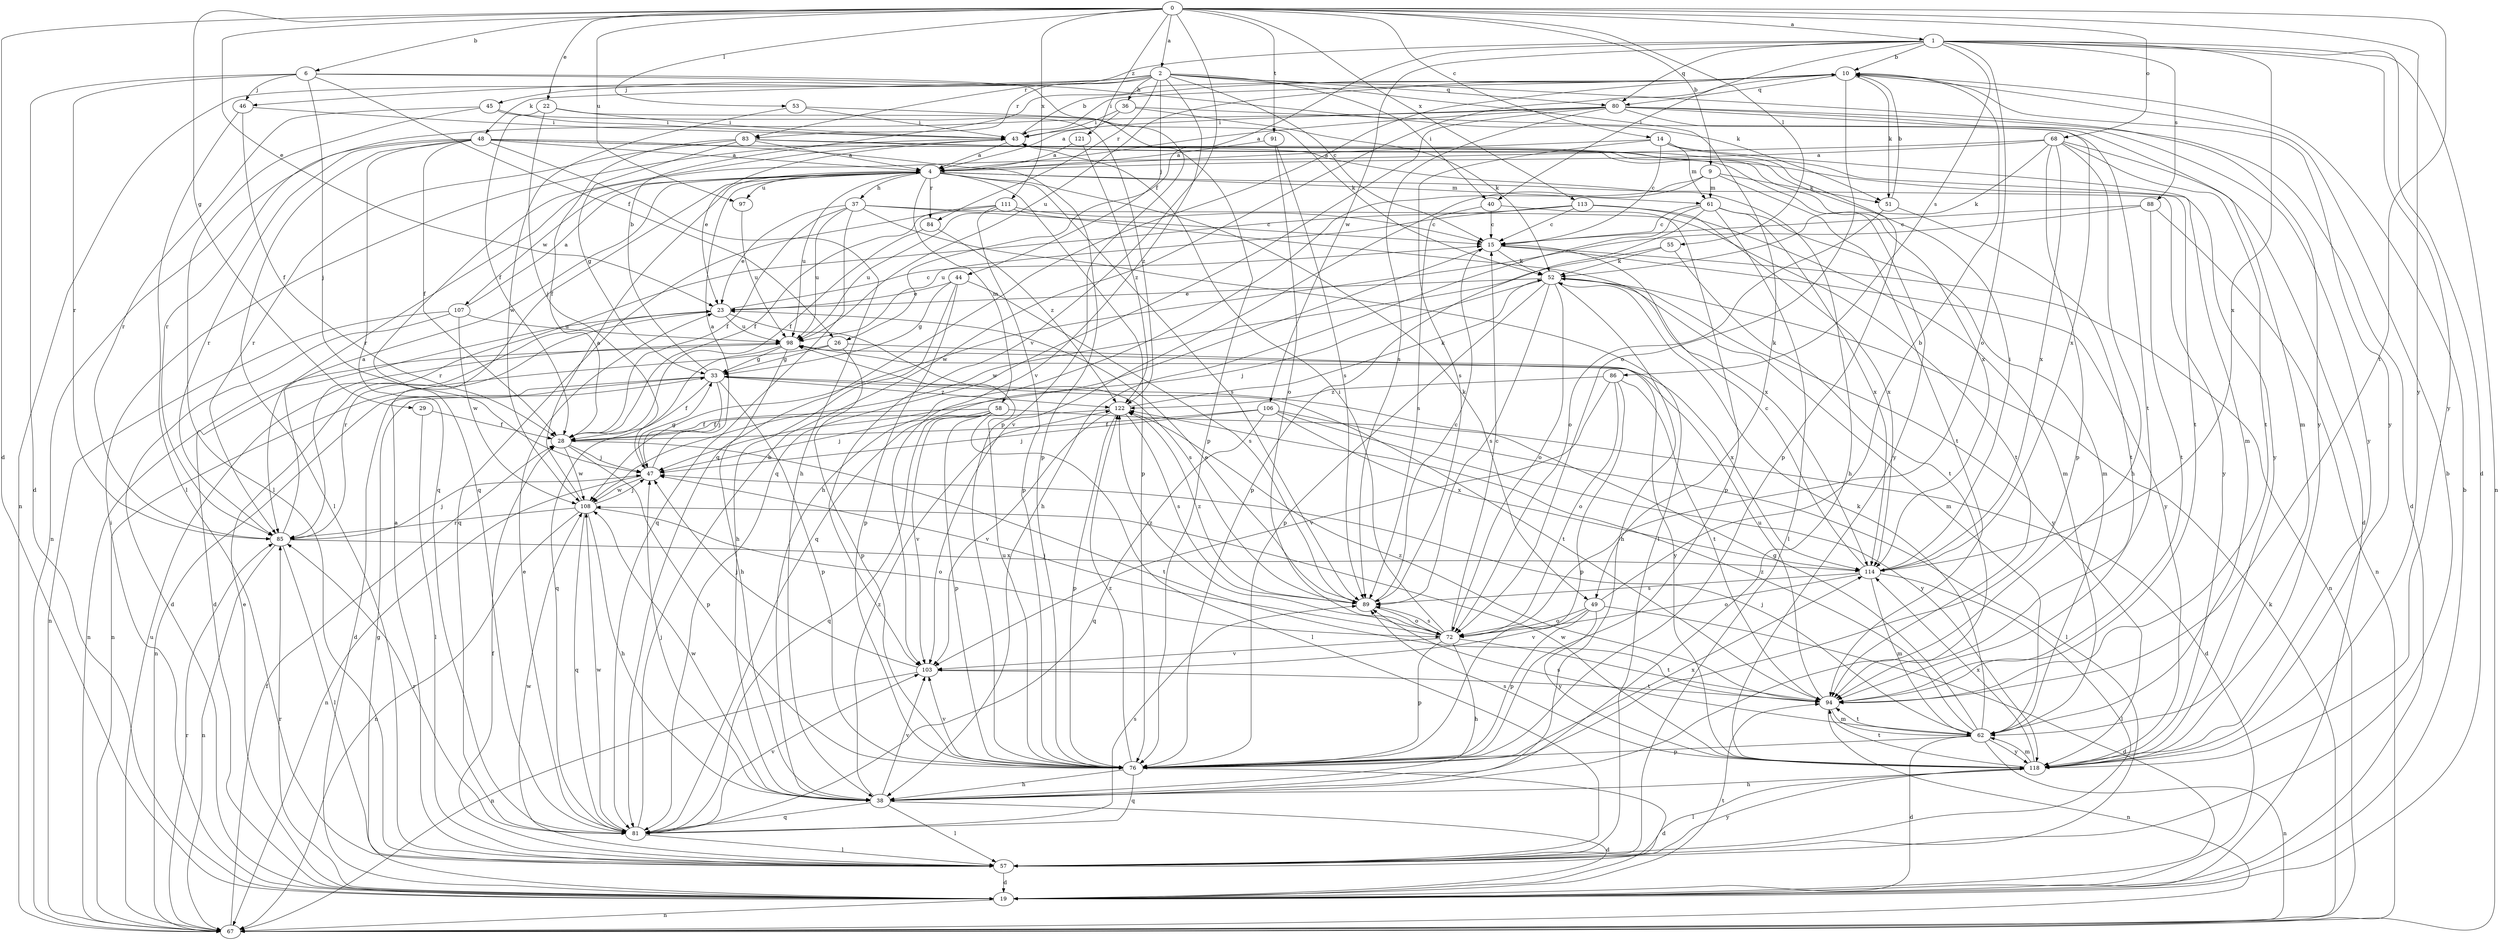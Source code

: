 strict digraph  {
0;
1;
2;
4;
6;
9;
10;
14;
15;
19;
22;
23;
26;
28;
29;
33;
36;
37;
38;
40;
43;
44;
45;
46;
47;
48;
49;
51;
52;
53;
55;
57;
58;
61;
62;
67;
68;
72;
76;
80;
81;
83;
84;
85;
86;
88;
89;
91;
94;
97;
98;
103;
106;
107;
108;
111;
113;
114;
118;
121;
122;
0 -> 1  [label=a];
0 -> 2  [label=a];
0 -> 6  [label=b];
0 -> 9  [label=b];
0 -> 14  [label=c];
0 -> 19  [label=d];
0 -> 22  [label=e];
0 -> 23  [label=e];
0 -> 29  [label=g];
0 -> 53  [label=l];
0 -> 55  [label=l];
0 -> 68  [label=o];
0 -> 91  [label=t];
0 -> 94  [label=t];
0 -> 97  [label=u];
0 -> 103  [label=v];
0 -> 111  [label=x];
0 -> 113  [label=x];
0 -> 118  [label=y];
0 -> 121  [label=z];
1 -> 10  [label=b];
1 -> 19  [label=d];
1 -> 26  [label=f];
1 -> 40  [label=i];
1 -> 67  [label=n];
1 -> 72  [label=o];
1 -> 80  [label=q];
1 -> 83  [label=r];
1 -> 86  [label=s];
1 -> 88  [label=s];
1 -> 106  [label=w];
1 -> 114  [label=x];
1 -> 118  [label=y];
2 -> 15  [label=c];
2 -> 36  [label=h];
2 -> 40  [label=i];
2 -> 44  [label=j];
2 -> 45  [label=j];
2 -> 46  [label=j];
2 -> 48  [label=k];
2 -> 49  [label=k];
2 -> 67  [label=n];
2 -> 80  [label=q];
2 -> 83  [label=r];
2 -> 84  [label=r];
2 -> 103  [label=v];
2 -> 118  [label=y];
4 -> 37  [label=h];
4 -> 49  [label=k];
4 -> 58  [label=m];
4 -> 61  [label=m];
4 -> 76  [label=p];
4 -> 84  [label=r];
4 -> 89  [label=s];
4 -> 97  [label=u];
4 -> 98  [label=u];
4 -> 107  [label=w];
4 -> 118  [label=y];
6 -> 19  [label=d];
6 -> 26  [label=f];
6 -> 46  [label=j];
6 -> 47  [label=j];
6 -> 51  [label=k];
6 -> 76  [label=p];
6 -> 85  [label=r];
9 -> 38  [label=h];
9 -> 51  [label=k];
9 -> 61  [label=m];
9 -> 94  [label=t];
9 -> 103  [label=v];
10 -> 43  [label=i];
10 -> 51  [label=k];
10 -> 72  [label=o];
10 -> 80  [label=q];
10 -> 81  [label=q];
10 -> 98  [label=u];
10 -> 118  [label=y];
14 -> 4  [label=a];
14 -> 15  [label=c];
14 -> 61  [label=m];
14 -> 62  [label=m];
14 -> 76  [label=p];
14 -> 89  [label=s];
15 -> 52  [label=k];
15 -> 67  [label=n];
15 -> 81  [label=q];
15 -> 118  [label=y];
19 -> 10  [label=b];
19 -> 23  [label=e];
19 -> 33  [label=g];
19 -> 43  [label=i];
19 -> 67  [label=n];
19 -> 85  [label=r];
19 -> 94  [label=t];
22 -> 28  [label=f];
22 -> 43  [label=i];
22 -> 47  [label=j];
22 -> 52  [label=k];
23 -> 15  [label=c];
23 -> 19  [label=d];
23 -> 85  [label=r];
23 -> 89  [label=s];
23 -> 98  [label=u];
26 -> 33  [label=g];
26 -> 67  [label=n];
26 -> 76  [label=p];
26 -> 118  [label=y];
28 -> 47  [label=j];
28 -> 76  [label=p];
28 -> 94  [label=t];
28 -> 108  [label=w];
29 -> 28  [label=f];
29 -> 57  [label=l];
33 -> 10  [label=b];
33 -> 19  [label=d];
33 -> 28  [label=f];
33 -> 47  [label=j];
33 -> 67  [label=n];
33 -> 76  [label=p];
33 -> 94  [label=t];
33 -> 122  [label=z];
36 -> 4  [label=a];
36 -> 43  [label=i];
36 -> 52  [label=k];
36 -> 94  [label=t];
37 -> 15  [label=c];
37 -> 23  [label=e];
37 -> 28  [label=f];
37 -> 57  [label=l];
37 -> 81  [label=q];
37 -> 94  [label=t];
37 -> 98  [label=u];
38 -> 19  [label=d];
38 -> 47  [label=j];
38 -> 57  [label=l];
38 -> 81  [label=q];
38 -> 103  [label=v];
38 -> 108  [label=w];
38 -> 122  [label=z];
40 -> 15  [label=c];
40 -> 76  [label=p];
40 -> 89  [label=s];
43 -> 4  [label=a];
43 -> 10  [label=b];
43 -> 23  [label=e];
43 -> 81  [label=q];
43 -> 118  [label=y];
44 -> 23  [label=e];
44 -> 33  [label=g];
44 -> 38  [label=h];
44 -> 76  [label=p];
44 -> 89  [label=s];
45 -> 43  [label=i];
45 -> 57  [label=l];
45 -> 85  [label=r];
45 -> 122  [label=z];
46 -> 28  [label=f];
46 -> 43  [label=i];
46 -> 57  [label=l];
47 -> 4  [label=a];
47 -> 33  [label=g];
47 -> 67  [label=n];
47 -> 108  [label=w];
48 -> 4  [label=a];
48 -> 28  [label=f];
48 -> 38  [label=h];
48 -> 57  [label=l];
48 -> 67  [label=n];
48 -> 76  [label=p];
48 -> 81  [label=q];
48 -> 85  [label=r];
48 -> 114  [label=x];
48 -> 118  [label=y];
49 -> 10  [label=b];
49 -> 19  [label=d];
49 -> 72  [label=o];
49 -> 76  [label=p];
49 -> 103  [label=v];
49 -> 118  [label=y];
51 -> 10  [label=b];
51 -> 72  [label=o];
51 -> 94  [label=t];
52 -> 23  [label=e];
52 -> 38  [label=h];
52 -> 47  [label=j];
52 -> 62  [label=m];
52 -> 72  [label=o];
52 -> 76  [label=p];
52 -> 89  [label=s];
52 -> 118  [label=y];
53 -> 43  [label=i];
53 -> 76  [label=p];
53 -> 108  [label=w];
55 -> 52  [label=k];
55 -> 94  [label=t];
55 -> 108  [label=w];
57 -> 4  [label=a];
57 -> 10  [label=b];
57 -> 19  [label=d];
57 -> 28  [label=f];
57 -> 108  [label=w];
57 -> 118  [label=y];
58 -> 19  [label=d];
58 -> 28  [label=f];
58 -> 47  [label=j];
58 -> 57  [label=l];
58 -> 76  [label=p];
58 -> 81  [label=q];
58 -> 103  [label=v];
61 -> 15  [label=c];
61 -> 38  [label=h];
61 -> 57  [label=l];
61 -> 62  [label=m];
61 -> 76  [label=p];
61 -> 114  [label=x];
62 -> 19  [label=d];
62 -> 33  [label=g];
62 -> 47  [label=j];
62 -> 52  [label=k];
62 -> 67  [label=n];
62 -> 76  [label=p];
62 -> 89  [label=s];
62 -> 94  [label=t];
62 -> 118  [label=y];
62 -> 122  [label=z];
67 -> 28  [label=f];
67 -> 52  [label=k];
67 -> 85  [label=r];
67 -> 98  [label=u];
68 -> 4  [label=a];
68 -> 19  [label=d];
68 -> 38  [label=h];
68 -> 52  [label=k];
68 -> 76  [label=p];
68 -> 85  [label=r];
68 -> 94  [label=t];
68 -> 114  [label=x];
72 -> 15  [label=c];
72 -> 38  [label=h];
72 -> 43  [label=i];
72 -> 47  [label=j];
72 -> 76  [label=p];
72 -> 89  [label=s];
72 -> 94  [label=t];
72 -> 103  [label=v];
72 -> 122  [label=z];
76 -> 19  [label=d];
76 -> 38  [label=h];
76 -> 81  [label=q];
76 -> 98  [label=u];
76 -> 103  [label=v];
76 -> 114  [label=x];
76 -> 122  [label=z];
80 -> 4  [label=a];
80 -> 19  [label=d];
80 -> 43  [label=i];
80 -> 62  [label=m];
80 -> 81  [label=q];
80 -> 85  [label=r];
80 -> 89  [label=s];
80 -> 114  [label=x];
80 -> 118  [label=y];
81 -> 10  [label=b];
81 -> 23  [label=e];
81 -> 57  [label=l];
81 -> 85  [label=r];
81 -> 89  [label=s];
81 -> 103  [label=v];
81 -> 108  [label=w];
83 -> 4  [label=a];
83 -> 28  [label=f];
83 -> 33  [label=g];
83 -> 38  [label=h];
83 -> 85  [label=r];
83 -> 94  [label=t];
84 -> 28  [label=f];
84 -> 122  [label=z];
85 -> 4  [label=a];
85 -> 47  [label=j];
85 -> 57  [label=l];
85 -> 67  [label=n];
85 -> 114  [label=x];
86 -> 72  [label=o];
86 -> 76  [label=p];
86 -> 94  [label=t];
86 -> 103  [label=v];
86 -> 122  [label=z];
88 -> 15  [label=c];
88 -> 67  [label=n];
88 -> 94  [label=t];
88 -> 108  [label=w];
89 -> 15  [label=c];
89 -> 23  [label=e];
89 -> 72  [label=o];
89 -> 122  [label=z];
91 -> 4  [label=a];
91 -> 72  [label=o];
91 -> 89  [label=s];
94 -> 62  [label=m];
94 -> 67  [label=n];
94 -> 98  [label=u];
94 -> 122  [label=z];
97 -> 98  [label=u];
98 -> 33  [label=g];
98 -> 38  [label=h];
98 -> 67  [label=n];
98 -> 81  [label=q];
98 -> 114  [label=x];
103 -> 47  [label=j];
103 -> 67  [label=n];
103 -> 94  [label=t];
106 -> 28  [label=f];
106 -> 47  [label=j];
106 -> 57  [label=l];
106 -> 81  [label=q];
106 -> 114  [label=x];
106 -> 118  [label=y];
107 -> 4  [label=a];
107 -> 19  [label=d];
107 -> 67  [label=n];
107 -> 98  [label=u];
107 -> 108  [label=w];
108 -> 4  [label=a];
108 -> 38  [label=h];
108 -> 47  [label=j];
108 -> 67  [label=n];
108 -> 72  [label=o];
108 -> 81  [label=q];
108 -> 85  [label=r];
111 -> 15  [label=c];
111 -> 28  [label=f];
111 -> 76  [label=p];
111 -> 81  [label=q];
111 -> 98  [label=u];
111 -> 114  [label=x];
113 -> 15  [label=c];
113 -> 62  [label=m];
113 -> 85  [label=r];
113 -> 98  [label=u];
113 -> 114  [label=x];
114 -> 15  [label=c];
114 -> 43  [label=i];
114 -> 57  [label=l];
114 -> 62  [label=m];
114 -> 72  [label=o];
114 -> 89  [label=s];
118 -> 38  [label=h];
118 -> 57  [label=l];
118 -> 62  [label=m];
118 -> 89  [label=s];
118 -> 94  [label=t];
118 -> 108  [label=w];
118 -> 114  [label=x];
121 -> 4  [label=a];
121 -> 122  [label=z];
122 -> 28  [label=f];
122 -> 52  [label=k];
122 -> 76  [label=p];
122 -> 89  [label=s];
122 -> 103  [label=v];
}
